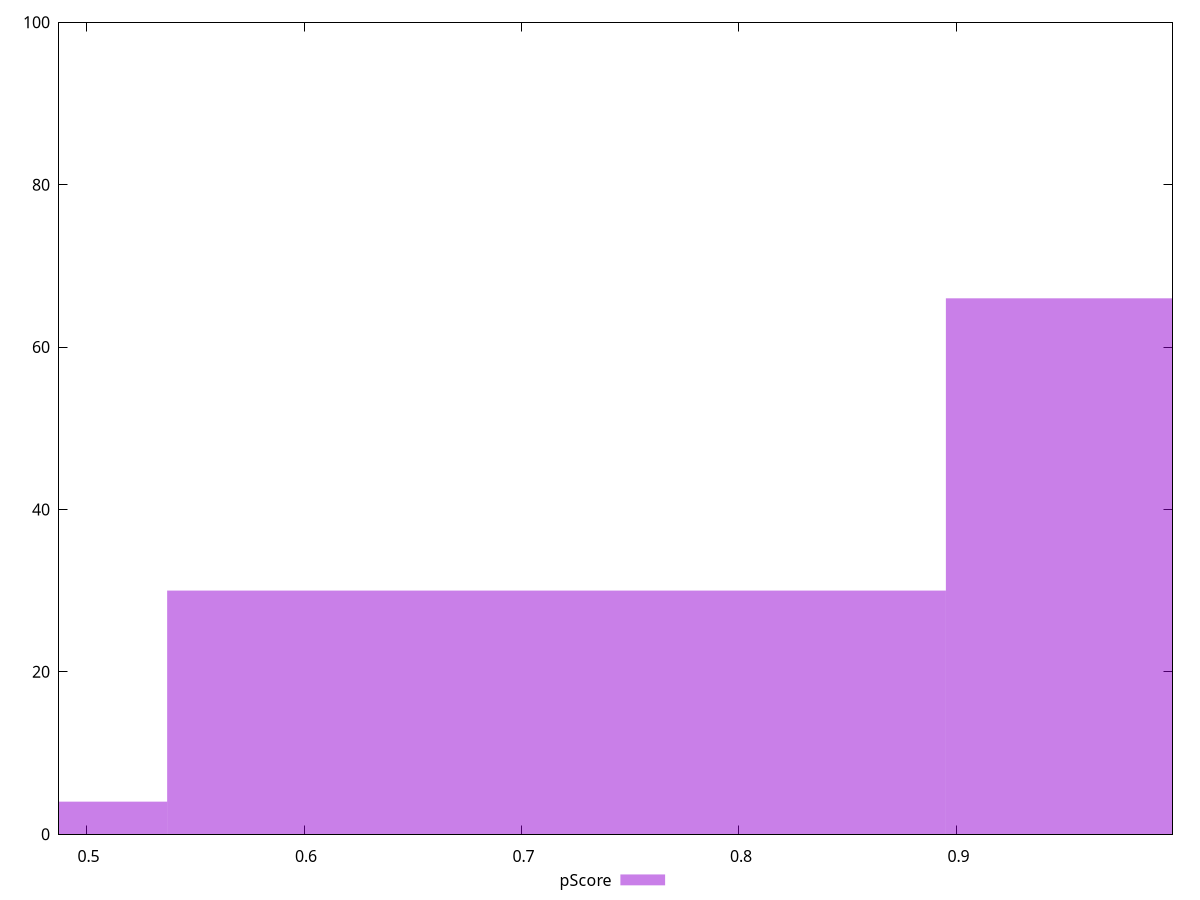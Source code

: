 reset

$pScore <<EOF
1.07414587670333 66
0.35804862556777667 4
0.7160972511355533 30
EOF

set key outside below
set boxwidth 0.35804862556777667
set xrange [0.48734969924351856:0.9993178000893541]
set yrange [0:100]
set trange [0:100]
set style fill transparent solid 0.5 noborder
set terminal svg size 640, 490 enhanced background rgb 'white'
set output "reports/report_00027_2021-02-24T12-40-31.850Z/first-cpu-idle/samples/music/pScore/histogram.svg"

plot $pScore title "pScore" with boxes

reset
